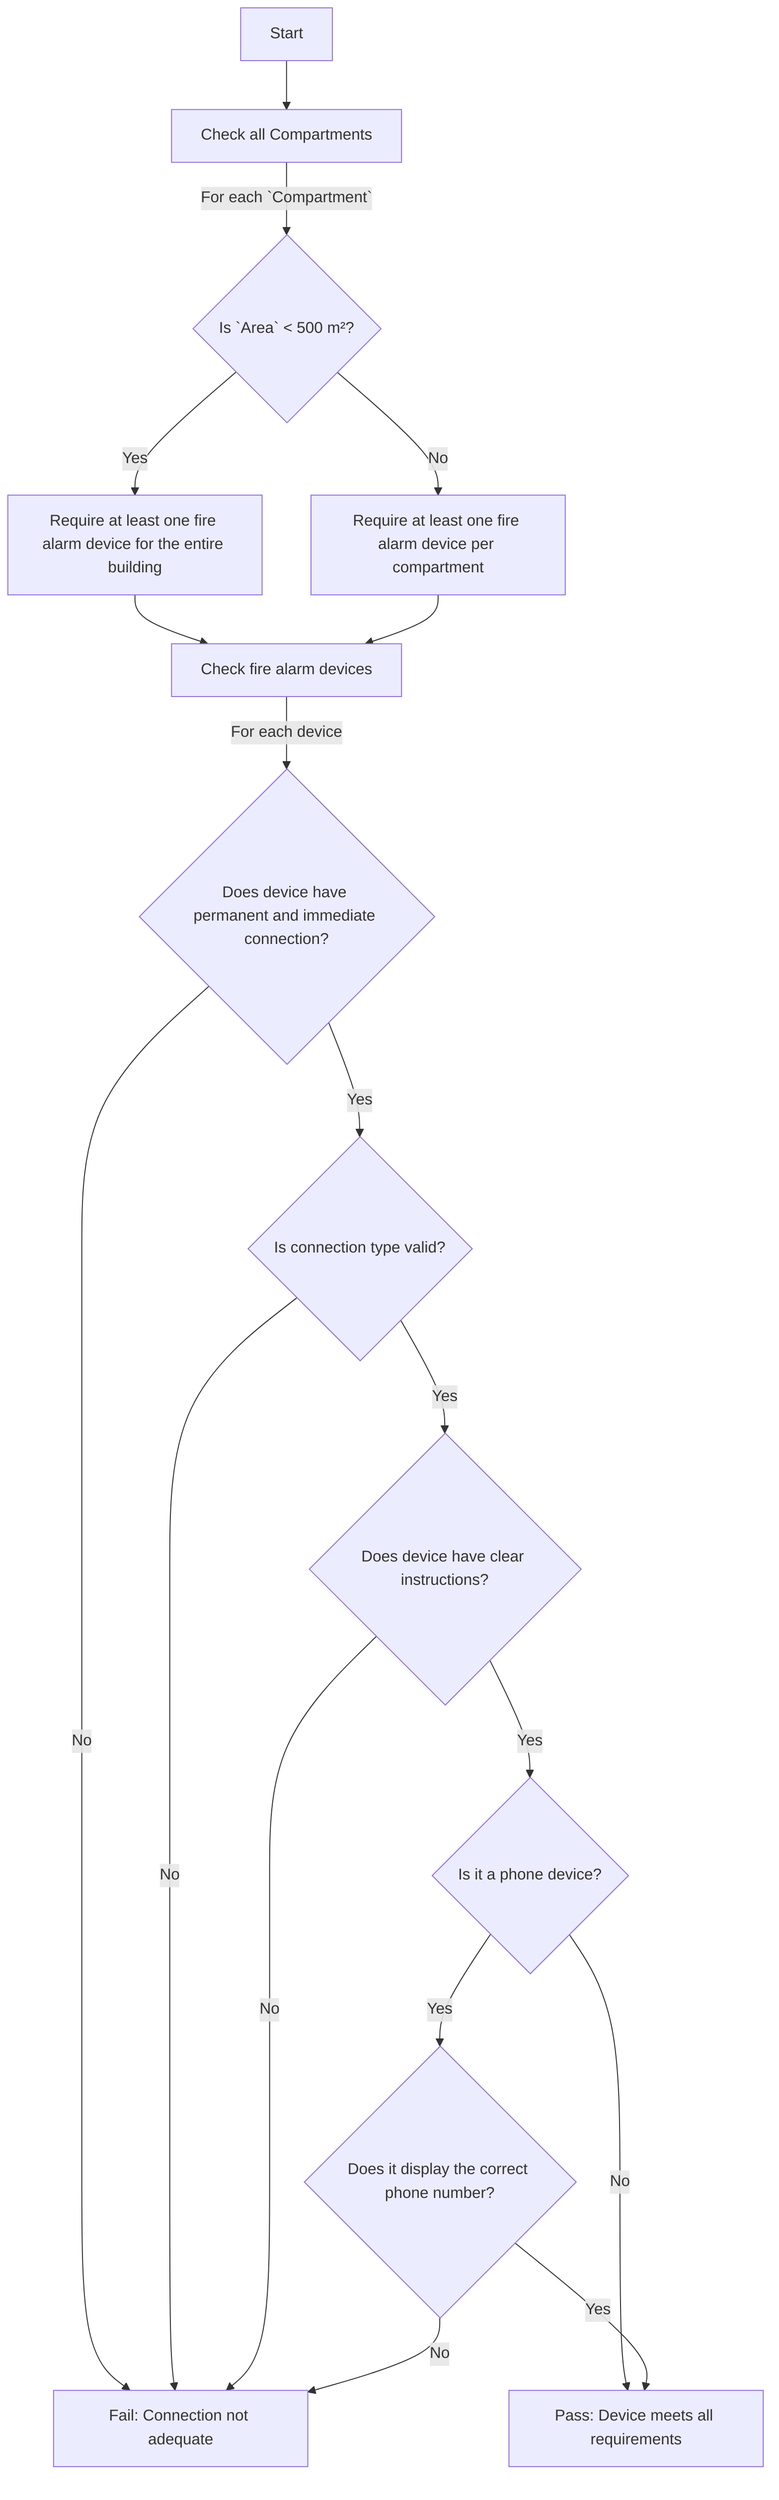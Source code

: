 graph TD
    start[Start] --> checkCompartments[Check all Compartments]
    checkCompartments --> |For each `Compartment`| checkArea{Is `Area` < 500 m²?}
    checkArea -->|Yes| smallCompartment[Require at least one fire alarm device for the entire building]
    checkArea -->|No| largeCompartment[Require at least one fire alarm device per compartment]
    smallCompartment & largeCompartment --> checkDevices[Check fire alarm devices]
    checkDevices --> |For each device| checkConnection{Does device have permanent and immediate connection?}
    checkConnection -->|No| fail[Fail: Connection not adequate]
    checkConnection -->|Yes| checkConnectionType{Is connection type valid?}
    checkConnectionType -->|No| fail
    checkConnectionType -->|Yes| checkInstructions{Does device have clear instructions?}
    checkInstructions -->|No| fail
    checkInstructions -->|Yes| checkPhoneNumber{Is it a phone device?}
    checkPhoneNumber -->|No| pass[Pass: Device meets all requirements]
    checkPhoneNumber -->|Yes| checkPhoneInstructions{Does it display the correct phone number?}
    checkPhoneInstructions -->|No| fail
    checkPhoneInstructions -->|Yes| pass
    
    classDef object fill:#FFC0CB,stroke:#333,stroke-width:2px;
    classDef property fill:#ADD8E6,stroke:#333,stroke-width:2px;
    class Compartment,Building object;
    class Area,Connection property;
